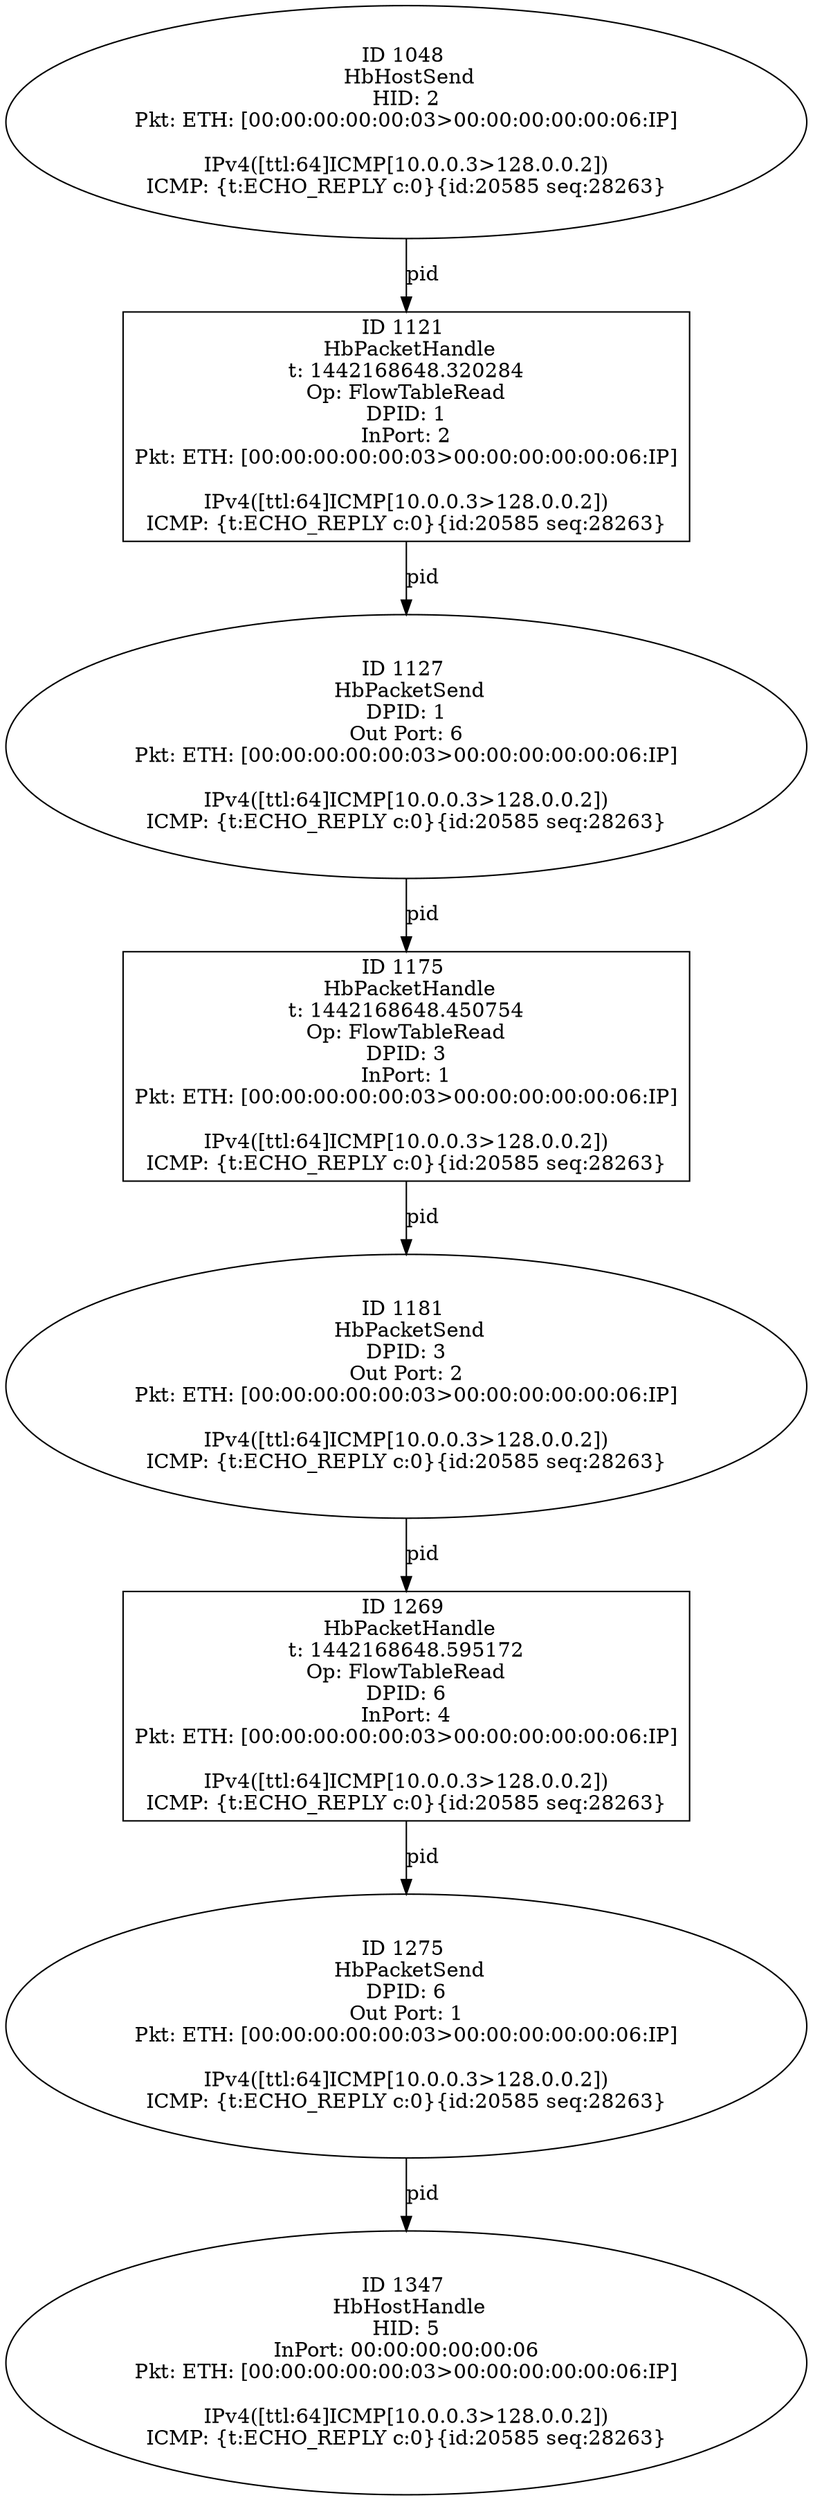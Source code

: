 strict digraph G {
1121 [shape=box, event=<hb_events.HbPacketHandle object at 0x10592a050>, label="ID 1121 
 HbPacketHandle
t: 1442168648.320284
Op: FlowTableRead
DPID: 1
InPort: 2
Pkt: ETH: [00:00:00:00:00:03>00:00:00:00:00:06:IP]

IPv4([ttl:64]ICMP[10.0.0.3>128.0.0.2])
ICMP: {t:ECHO_REPLY c:0}{id:20585 seq:28263}"];
1347 [shape=oval, event=<hb_events.HbHostHandle object at 0x105a01b50>, label="ID 1347 
 HbHostHandle
HID: 5
InPort: 00:00:00:00:00:06
Pkt: ETH: [00:00:00:00:00:03>00:00:00:00:00:06:IP]

IPv4([ttl:64]ICMP[10.0.0.3>128.0.0.2])
ICMP: {t:ECHO_REPLY c:0}{id:20585 seq:28263}"];
1127 [shape=oval, event=<hb_events.HbPacketSend object at 0x10591c3d0>, label="ID 1127 
 HbPacketSend
DPID: 1
Out Port: 6
Pkt: ETH: [00:00:00:00:00:03>00:00:00:00:00:06:IP]

IPv4([ttl:64]ICMP[10.0.0.3>128.0.0.2])
ICMP: {t:ECHO_REPLY c:0}{id:20585 seq:28263}"];
1269 [shape=box, event=<hb_events.HbPacketHandle object at 0x105ada9d0>, label="ID 1269 
 HbPacketHandle
t: 1442168648.595172
Op: FlowTableRead
DPID: 6
InPort: 4
Pkt: ETH: [00:00:00:00:00:03>00:00:00:00:00:06:IP]

IPv4([ttl:64]ICMP[10.0.0.3>128.0.0.2])
ICMP: {t:ECHO_REPLY c:0}{id:20585 seq:28263}"];
1175 [shape=box, event=<hb_events.HbPacketHandle object at 0x105a81050>, label="ID 1175 
 HbPacketHandle
t: 1442168648.450754
Op: FlowTableRead
DPID: 3
InPort: 1
Pkt: ETH: [00:00:00:00:00:03>00:00:00:00:00:06:IP]

IPv4([ttl:64]ICMP[10.0.0.3>128.0.0.2])
ICMP: {t:ECHO_REPLY c:0}{id:20585 seq:28263}"];
1048 [shape=oval, event=<hb_events.HbHostSend object at 0x1059c6a50>, label="ID 1048 
 HbHostSend
HID: 2
Pkt: ETH: [00:00:00:00:00:03>00:00:00:00:00:06:IP]

IPv4([ttl:64]ICMP[10.0.0.3>128.0.0.2])
ICMP: {t:ECHO_REPLY c:0}{id:20585 seq:28263}"];
1275 [shape=oval, event=<hb_events.HbPacketSend object at 0x105adae10>, label="ID 1275 
 HbPacketSend
DPID: 6
Out Port: 1
Pkt: ETH: [00:00:00:00:00:03>00:00:00:00:00:06:IP]

IPv4([ttl:64]ICMP[10.0.0.3>128.0.0.2])
ICMP: {t:ECHO_REPLY c:0}{id:20585 seq:28263}"];
1181 [shape=oval, event=<hb_events.HbPacketSend object at 0x105a81490>, label="ID 1181 
 HbPacketSend
DPID: 3
Out Port: 2
Pkt: ETH: [00:00:00:00:00:03>00:00:00:00:00:06:IP]

IPv4([ttl:64]ICMP[10.0.0.3>128.0.0.2])
ICMP: {t:ECHO_REPLY c:0}{id:20585 seq:28263}"];
1121 -> 1127  [rel=pid, label=pid];
1127 -> 1175  [rel=pid, label=pid];
1269 -> 1275  [rel=pid, label=pid];
1175 -> 1181  [rel=pid, label=pid];
1048 -> 1121  [rel=pid, label=pid];
1275 -> 1347  [rel=pid, label=pid];
1181 -> 1269  [rel=pid, label=pid];
}
